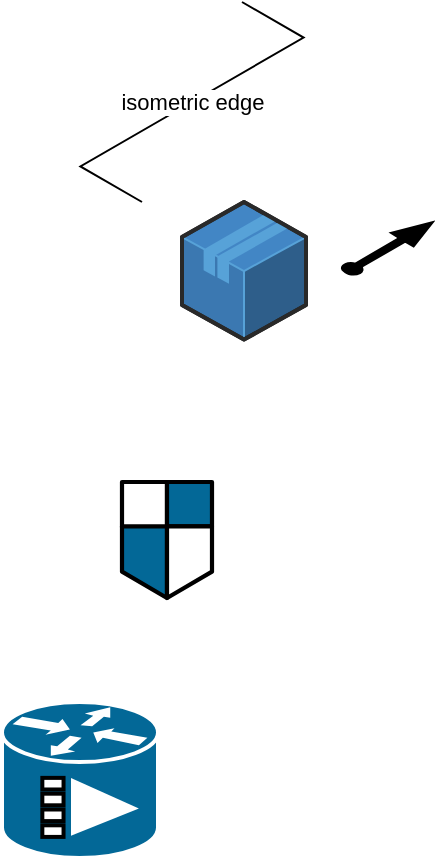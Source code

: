 <mxfile version="21.3.5" type="github">
  <diagram name="第 1 页" id="wii_C8DcdEm8m-YouHjy">
    <mxGraphModel dx="2074" dy="1156" grid="1" gridSize="10" guides="1" tooltips="1" connect="1" arrows="1" fold="1" page="1" pageScale="1" pageWidth="827" pageHeight="1169" math="0" shadow="0">
      <root>
        <mxCell id="0" />
        <mxCell id="1" parent="0" />
        <mxCell id="s1AAlehvZTcNoMTOQNF3-1" value="" style="shape=mxgraph.cisco.routers.broadcast_router;sketch=0;html=1;pointerEvents=1;dashed=0;fillColor=#036897;strokeColor=#ffffff;strokeWidth=2;verticalLabelPosition=bottom;verticalAlign=top;align=center;outlineConnect=0;" vertex="1" parent="1">
          <mxGeometry x="300" y="670" width="78" height="78" as="geometry" />
        </mxCell>
        <mxCell id="s1AAlehvZTcNoMTOQNF3-2" value="" style="shape=mxgraph.cisco.security.network_security;sketch=0;html=1;pointerEvents=1;dashed=0;fillColor=#036897;strokeColor=#ffffff;strokeWidth=2;verticalLabelPosition=bottom;verticalAlign=top;align=center;outlineConnect=0;" vertex="1" parent="1">
          <mxGeometry x="360" y="560" width="45" height="58" as="geometry" />
        </mxCell>
        <mxCell id="s1AAlehvZTcNoMTOQNF3-3" value="" style="verticalLabelPosition=bottom;html=1;verticalAlign=top;strokeWidth=1;align=center;outlineConnect=0;dashed=0;outlineConnect=0;shape=mxgraph.aws3d.application;fillColor=#4286c5;strokeColor=#57A2D8;aspect=fixed;" vertex="1" parent="1">
          <mxGeometry x="390" y="420" width="62" height="68.8" as="geometry" />
        </mxCell>
        <mxCell id="s1AAlehvZTcNoMTOQNF3-4" value="" style="verticalLabelPosition=bottom;html=1;verticalAlign=top;strokeWidth=1;align=center;outlineConnect=0;dashed=0;outlineConnect=0;shape=mxgraph.aws3d.arrowNE;fillColor=#000000;aspect=fixed;" vertex="1" parent="1">
          <mxGeometry x="470" y="430" width="45.5" height="26" as="geometry" />
        </mxCell>
        <mxCell id="s1AAlehvZTcNoMTOQNF3-5" value="isometric edge" style="edgeStyle=isometricEdgeStyle;endArrow=none;html=1;elbow=vertical;rounded=0;" edge="1" parent="1">
          <mxGeometry width="50" height="100" relative="1" as="geometry">
            <mxPoint x="370" y="420" as="sourcePoint" />
            <mxPoint x="420" y="320" as="targetPoint" />
          </mxGeometry>
        </mxCell>
      </root>
    </mxGraphModel>
  </diagram>
</mxfile>
